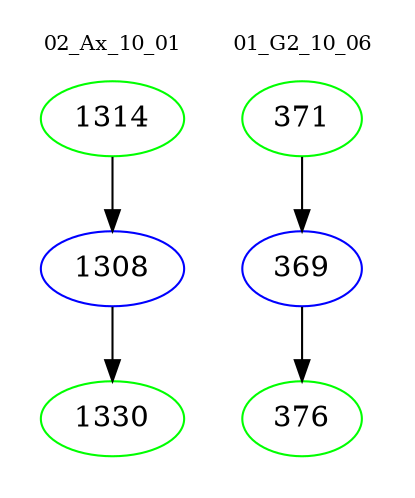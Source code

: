 digraph{
subgraph cluster_0 {
color = white
label = "02_Ax_10_01";
fontsize=10;
T0_1314 [label="1314", color="green"]
T0_1314 -> T0_1308 [color="black"]
T0_1308 [label="1308", color="blue"]
T0_1308 -> T0_1330 [color="black"]
T0_1330 [label="1330", color="green"]
}
subgraph cluster_1 {
color = white
label = "01_G2_10_06";
fontsize=10;
T1_371 [label="371", color="green"]
T1_371 -> T1_369 [color="black"]
T1_369 [label="369", color="blue"]
T1_369 -> T1_376 [color="black"]
T1_376 [label="376", color="green"]
}
}
